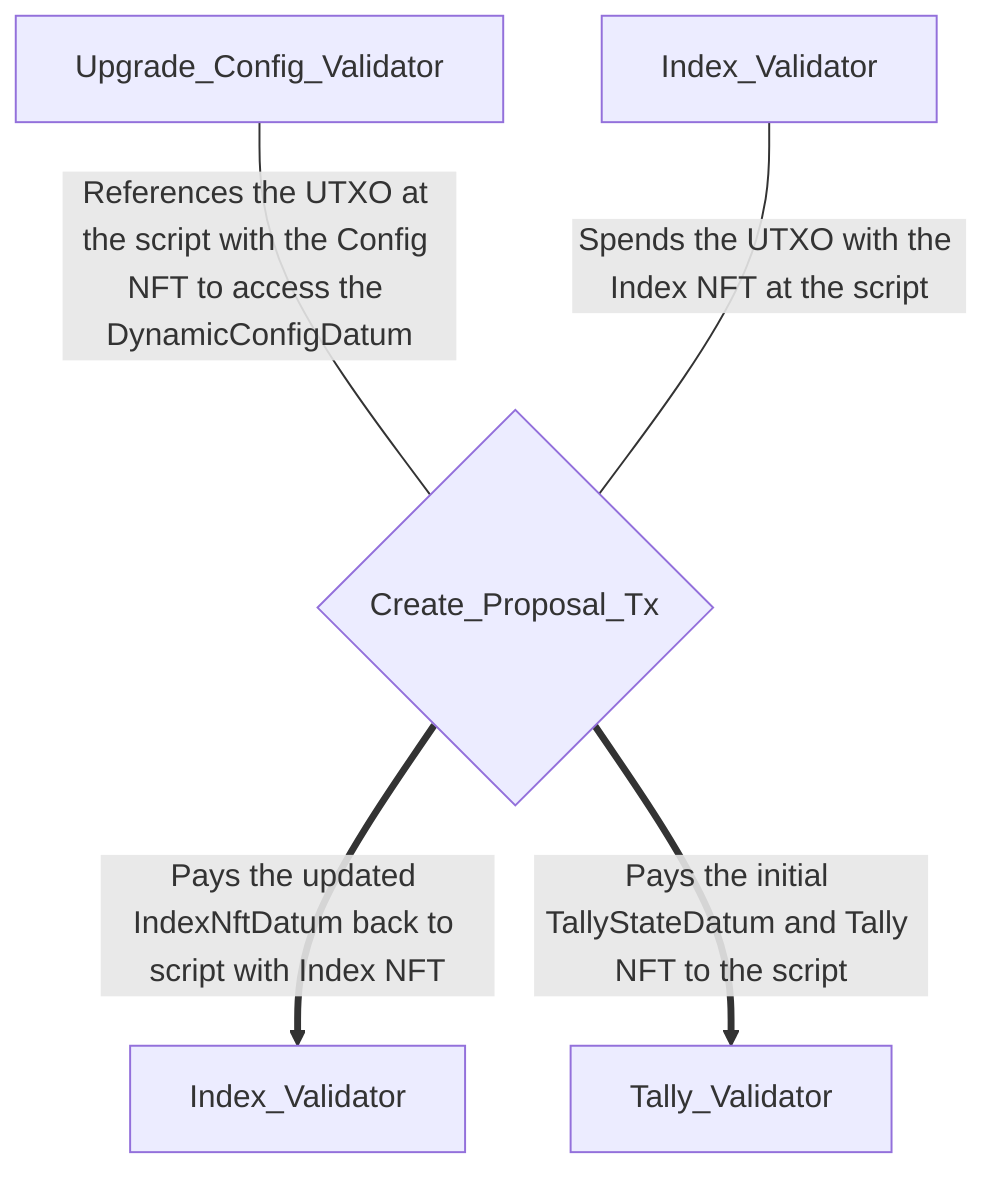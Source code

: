 flowchart TD
    A[Index_Validator]
    B[Upgrade_Config_Validator]
    B --"`References the UTXO at the script with the Config NFT to access the DynamicConfigDatum `"---C
    C{Create_Proposal_Tx}
    A -- "`Spends the UTXO with the Index NFT at the script`" ---C
    C ==>|"`Pays the updated IndexNftDatum back to script with Index NFT`"| D[Index_Validator]
    C ==>|"`Pays the initial TallyStateDatum and Tally NFT to the script`"| E[Tally_Validator]